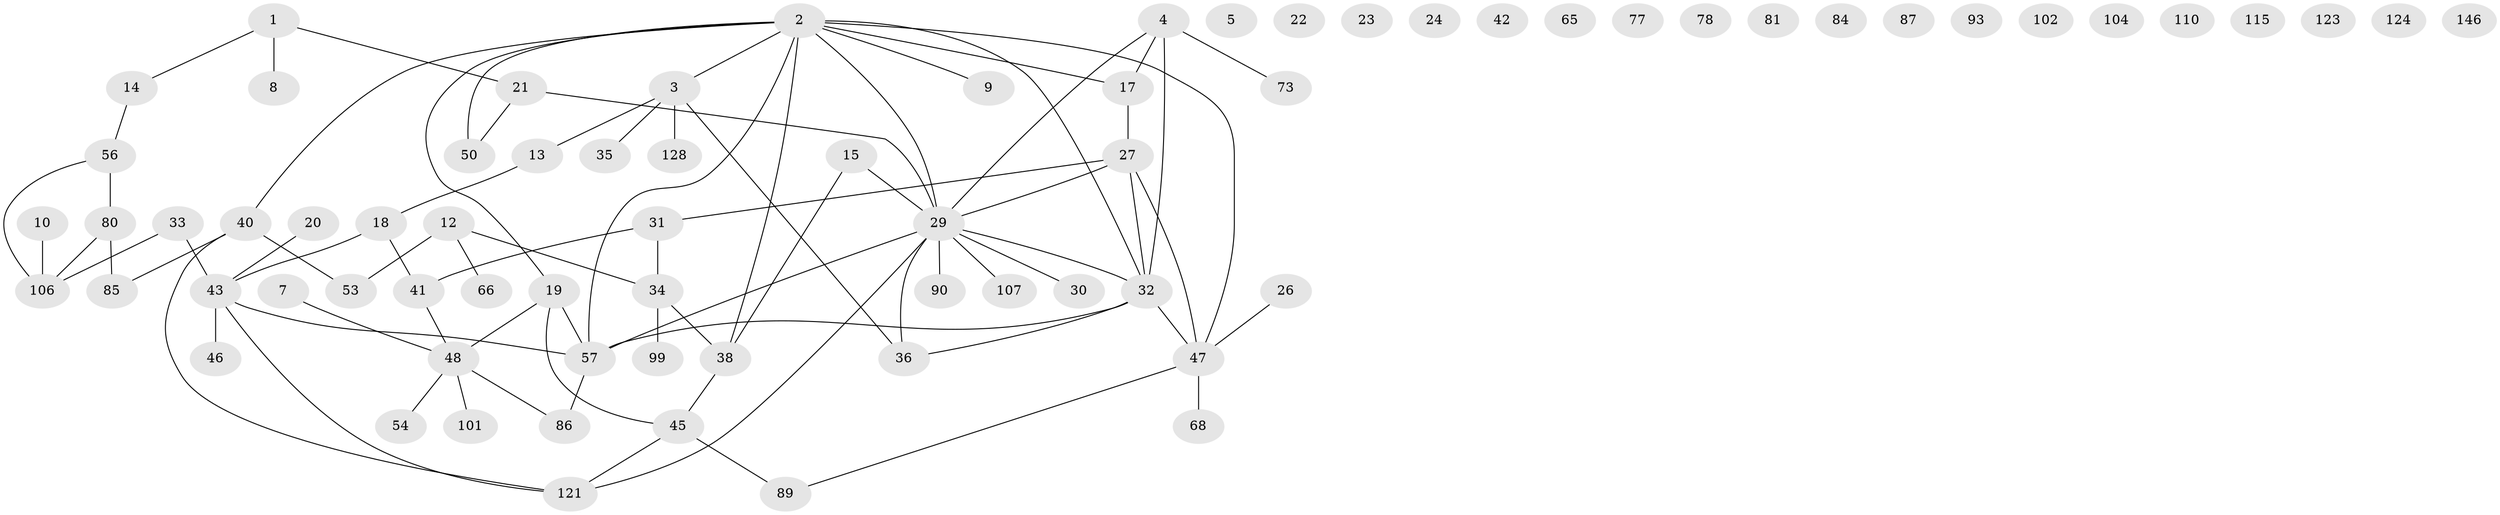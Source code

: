 // original degree distribution, {3: 0.2108843537414966, 4: 0.10884353741496598, 2: 0.2789115646258503, 0: 0.12244897959183673, 1: 0.23129251700680273, 6: 0.013605442176870748, 5: 0.034013605442176874}
// Generated by graph-tools (version 1.1) at 2025/16/03/04/25 18:16:37]
// undirected, 73 vertices, 81 edges
graph export_dot {
graph [start="1"]
  node [color=gray90,style=filled];
  1;
  2 [super="+6+16+11"];
  3 [super="+74+91"];
  4 [super="+83"];
  5;
  7 [super="+51"];
  8 [super="+109"];
  9;
  10 [super="+82"];
  12;
  13 [super="+129+88"];
  14 [super="+60"];
  15 [super="+76+95"];
  17 [super="+120+28"];
  18 [super="+71"];
  19 [super="+132+58"];
  20;
  21 [super="+136"];
  22;
  23;
  24;
  26;
  27 [super="+67+143"];
  29 [super="+105+37"];
  30;
  31 [super="+122"];
  32 [super="+117+96"];
  33;
  34 [super="+116"];
  35;
  36 [super="+61+49"];
  38 [super="+52+39"];
  40 [super="+127"];
  41 [super="+131"];
  42;
  43 [super="+119"];
  45 [super="+92+108"];
  46 [super="+55"];
  47 [super="+113+63+59"];
  48 [super="+114"];
  50 [super="+70"];
  53;
  54 [super="+64"];
  56 [super="+98+69"];
  57 [super="+62"];
  65;
  66 [super="+72"];
  68;
  73;
  77;
  78 [super="+94"];
  80 [super="+111"];
  81;
  84;
  85 [super="+142"];
  86 [super="+103+138"];
  87;
  89;
  90;
  93;
  99;
  101;
  102;
  104;
  106 [super="+135"];
  107;
  110;
  115;
  121;
  123;
  124;
  128;
  146;
  1 -- 8;
  1 -- 14;
  1 -- 21;
  2 -- 19;
  2 -- 32;
  2 -- 9;
  2 -- 57;
  2 -- 40;
  2 -- 38;
  2 -- 3;
  2 -- 50;
  2 -- 29;
  2 -- 47;
  2 -- 17;
  3 -- 128;
  3 -- 35;
  3 -- 36;
  3 -- 13;
  4 -- 73;
  4 -- 29;
  4 -- 17;
  4 -- 32;
  7 -- 48;
  10 -- 106;
  12 -- 53;
  12 -- 66;
  12 -- 34;
  13 -- 18;
  14 -- 56;
  15 -- 29;
  15 -- 38;
  17 -- 27;
  18 -- 41;
  18 -- 43;
  19 -- 45;
  19 -- 48;
  19 -- 57;
  20 -- 43;
  21 -- 50;
  21 -- 29;
  26 -- 47;
  27 -- 32;
  27 -- 47;
  27 -- 31;
  27 -- 29;
  29 -- 57;
  29 -- 32;
  29 -- 36;
  29 -- 107;
  29 -- 121;
  29 -- 90;
  29 -- 30;
  31 -- 41;
  31 -- 34;
  32 -- 47;
  32 -- 57;
  32 -- 36;
  33 -- 106;
  33 -- 43;
  34 -- 99;
  34 -- 38;
  38 -- 45;
  40 -- 85;
  40 -- 121;
  40 -- 53;
  41 -- 48;
  43 -- 121;
  43 -- 57;
  43 -- 46;
  45 -- 89;
  45 -- 121;
  47 -- 68;
  47 -- 89;
  48 -- 101;
  48 -- 86;
  48 -- 54;
  56 -- 106;
  56 -- 80;
  57 -- 86;
  80 -- 106;
  80 -- 85;
}
